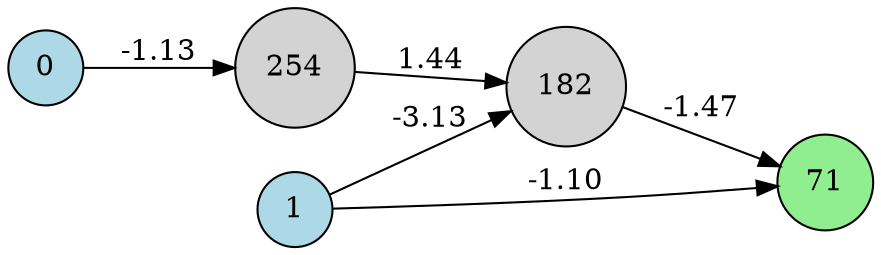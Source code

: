 digraph neat {
  rankdir=LR;
  node [shape=circle];
  node0 [label="0", style=filled, fillcolor=lightblue];
  node1 [label="1", style=filled, fillcolor=lightblue];
  node71 [label="71", style=filled, fillcolor=lightgreen];
  node182 [label="182", style=filled, fillcolor=lightgray];
  node254 [label="254", style=filled, fillcolor=lightgray];
  node1 -> node71 [label="-1.10"];
  node182 -> node71 [label="-1.47"];
  node1 -> node182 [label="-3.13"];
  node0 -> node254 [label="-1.13"];
  node254 -> node182 [label="1.44"];
}
